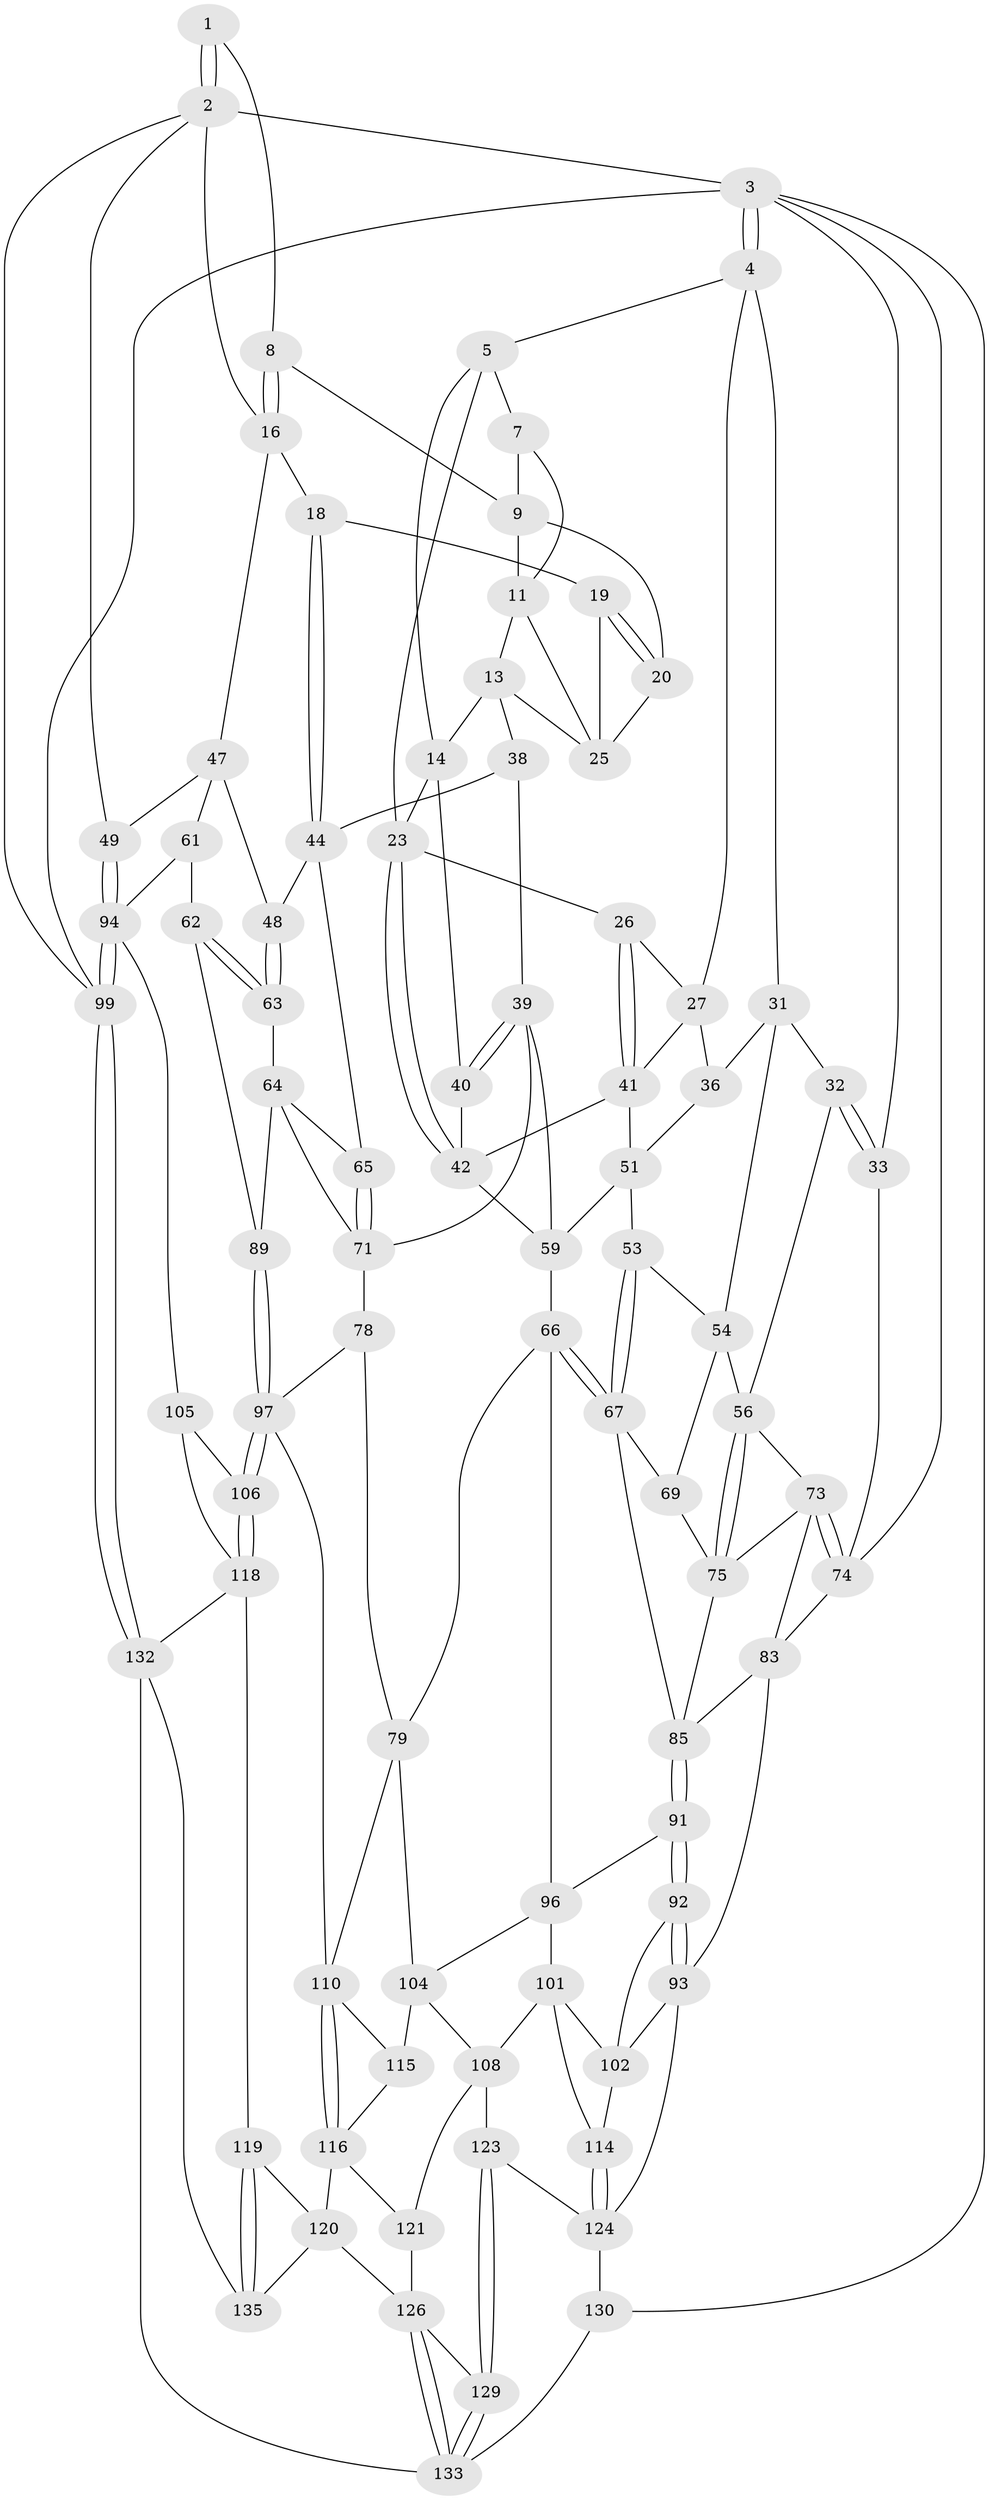 // original degree distribution, {3: 0.014705882352941176, 6: 0.19117647058823528, 5: 0.5882352941176471, 4: 0.20588235294117646}
// Generated by graph-tools (version 1.1) at 2025/42/03/06/25 10:42:31]
// undirected, 83 vertices, 181 edges
graph export_dot {
graph [start="1"]
  node [color=gray90,style=filled];
  1 [pos="+0.8886900717774778+0"];
  2 [pos="+1+0",super="+21"];
  3 [pos="+0+0",super="+82"];
  4 [pos="+0.09899593922318921+0",super="+28"];
  5 [pos="+0.24499799458812624+0",super="+6"];
  7 [pos="+0.662360317772652+0",super="+10"];
  8 [pos="+0.8807831990424587+0.050505236885570765"];
  9 [pos="+0.7809736854223449+0.054625842440608266",super="+15"];
  11 [pos="+0.692642670445099+0.07579954526274288",super="+12"];
  13 [pos="+0.5540764220842803+0.11449010847939779",super="+30"];
  14 [pos="+0.5241571446822482+0.09897013819665945",super="+22"];
  16 [pos="+0.940710517544945+0.14981530960525094",super="+17"];
  18 [pos="+0.84712751183499+0.18136457118959817"];
  19 [pos="+0.7955306869370737+0.16691185357679442"];
  20 [pos="+0.768594170297186+0.13010490998671154"];
  23 [pos="+0.48330737269310436+0.1535023185294811",super="+24"];
  25 [pos="+0.6912631667804643+0.13563177214253513",super="+29"];
  26 [pos="+0.30741671661213565+0.18680269818203757"];
  27 [pos="+0.22544266099603968+0.1818604797820287",super="+35"];
  31 [pos="+0.09839948443465665+0.2573442774388637",super="+37"];
  32 [pos="+0.05853416704565483+0.24033714703833758",super="+58"];
  33 [pos="+0+0.015041247562911598",super="+34"];
  36 [pos="+0.2222761470601277+0.26735206526946254"];
  38 [pos="+0.6724873768070337+0.31866452468103146"];
  39 [pos="+0.6597822652269288+0.3199990643158989",super="+70"];
  40 [pos="+0.5188208826015195+0.28306367824375417"];
  41 [pos="+0.3276372871509383+0.26944504324432",super="+43"];
  42 [pos="+0.4170909183039085+0.2397713229078718",super="+46"];
  44 [pos="+0.7974389466857188+0.31164524312485953",super="+45"];
  47 [pos="+0.8937988134538974+0.31867986226245126",super="+50"];
  48 [pos="+0.8826519893162411+0.3210623825647691"];
  49 [pos="+1+0.39584427038092"];
  51 [pos="+0.32174173979073595+0.3129010987543964",super="+52"];
  53 [pos="+0.16180376416086542+0.3446969944359308"];
  54 [pos="+0.13745192382472987+0.3309444621252731",super="+55"];
  56 [pos="+0.08015910004438243+0.40708079222698396",super="+57"];
  59 [pos="+0.45293815051290237+0.3820266921842179",super="+60"];
  61 [pos="+0.9772653089464906+0.4544695527137827",super="+90"];
  62 [pos="+0.8590658136313298+0.4612715055700353",super="+88"];
  63 [pos="+0.8468954154374416+0.4548521494894829"];
  64 [pos="+0.8312839446772966+0.45007754612623974",super="+87"];
  65 [pos="+0.7168890977434206+0.3827408459324303"];
  66 [pos="+0.300238574944895+0.4496891012717106",super="+80"];
  67 [pos="+0.28750580465946096+0.4502136118414702",super="+68"];
  69 [pos="+0.1539191834507751+0.43550394996037434"];
  71 [pos="+0.6761412971717194+0.4608905140832991",super="+72"];
  73 [pos="+0.01705283307961531+0.4198128310258172",super="+77"];
  74 [pos="+0+0.4205212206475614",super="+81"];
  75 [pos="+0.10456737919724726+0.4681552656778852",super="+76"];
  78 [pos="+0.5075342002068234+0.5891772790398692"];
  79 [pos="+0.4461306293310388+0.5849602201715489",super="+103"];
  83 [pos="+0.034742815780582255+0.5242909365445887",super="+84"];
  85 [pos="+0.15746808677427676+0.5436074097981951",super="+86"];
  89 [pos="+0.7315970043527502+0.6594154094444784"];
  91 [pos="+0.1520759705771892+0.5891671235965732"];
  92 [pos="+0.12968838303860766+0.6309445017340009"];
  93 [pos="+0+0.7072297801711294",super="+113"];
  94 [pos="+1+0.7537536395923439",super="+95"];
  96 [pos="+0.28199645613875157+0.626526174526414",super="+100"];
  97 [pos="+0.7159418106820931+0.6904213162331266",super="+98"];
  99 [pos="+1+1"];
  101 [pos="+0.22172031547854942+0.6758087019096616",super="+109"];
  102 [pos="+0.14980597518207614+0.6558732181587289",super="+112"];
  104 [pos="+0.3119964638935662+0.6629519427771966",super="+107"];
  105 [pos="+0.823170283858217+0.8123753584142202"];
  106 [pos="+0.7295080923840223+0.720552137692453"];
  108 [pos="+0.28401447198453444+0.7650874006702542",super="+122"];
  110 [pos="+0.5493267494038206+0.6937256726976947",super="+111"];
  114 [pos="+0.17976883238488017+0.7911798015182536"];
  115 [pos="+0.3903002706955385+0.7560141192765055"];
  116 [pos="+0.5154188129248406+0.7693743082929051",super="+117"];
  118 [pos="+0.6110352411120149+0.8823679280475282",super="+131"];
  119 [pos="+0.5911730618670025+0.8875859846829668"];
  120 [pos="+0.5165333454909833+0.7725473295015104",super="+125"];
  121 [pos="+0.4160289177132046+0.8129645680236438"];
  123 [pos="+0.30909232033974193+0.8756964267846602"];
  124 [pos="+0.17516080631347605+0.8707804366423232",super="+128"];
  126 [pos="+0.4640570110150136+0.9120266153725677",super="+127"];
  129 [pos="+0.327418657922144+0.9185253606322004"];
  130 [pos="+0.11720188140691057+1"];
  132 [pos="+0.920886232147743+1",super="+136"];
  133 [pos="+0.30756172708843016+1",super="+134"];
  135 [pos="+0.557525251304465+0.9346283768804413"];
  1 -- 2;
  1 -- 2;
  1 -- 8;
  2 -- 3;
  2 -- 99;
  2 -- 16;
  2 -- 49;
  3 -- 4;
  3 -- 4;
  3 -- 99;
  3 -- 130;
  3 -- 33;
  3 -- 74;
  4 -- 5;
  4 -- 27;
  4 -- 31;
  5 -- 14;
  5 -- 7;
  5 -- 23;
  7 -- 9;
  7 -- 11;
  8 -- 9;
  8 -- 16;
  8 -- 16;
  9 -- 11;
  9 -- 20;
  11 -- 25;
  11 -- 13;
  13 -- 14;
  13 -- 38;
  13 -- 25;
  14 -- 40;
  14 -- 23;
  16 -- 18;
  16 -- 47;
  18 -- 19;
  18 -- 44;
  18 -- 44;
  19 -- 20;
  19 -- 20;
  19 -- 25;
  20 -- 25;
  23 -- 42;
  23 -- 42;
  23 -- 26;
  26 -- 27;
  26 -- 41;
  26 -- 41;
  27 -- 41;
  27 -- 36;
  31 -- 32;
  31 -- 36;
  31 -- 54;
  32 -- 33 [weight=2];
  32 -- 33;
  32 -- 56;
  33 -- 74;
  36 -- 51;
  38 -- 39;
  38 -- 44;
  39 -- 40;
  39 -- 40;
  39 -- 59;
  39 -- 71;
  40 -- 42;
  41 -- 42;
  41 -- 51;
  42 -- 59;
  44 -- 48;
  44 -- 65;
  47 -- 48;
  47 -- 49;
  47 -- 61;
  48 -- 63;
  48 -- 63;
  49 -- 94;
  49 -- 94;
  51 -- 53;
  51 -- 59;
  53 -- 54;
  53 -- 67;
  53 -- 67;
  54 -- 56;
  54 -- 69;
  56 -- 75;
  56 -- 75;
  56 -- 73;
  59 -- 66;
  61 -- 62 [weight=2];
  61 -- 94;
  62 -- 63;
  62 -- 63;
  62 -- 89;
  63 -- 64;
  64 -- 65;
  64 -- 89;
  64 -- 71;
  65 -- 71;
  65 -- 71;
  66 -- 67;
  66 -- 67;
  66 -- 96;
  66 -- 79;
  67 -- 69;
  67 -- 85;
  69 -- 75;
  71 -- 78;
  73 -- 74;
  73 -- 74;
  73 -- 83;
  73 -- 75;
  74 -- 83;
  75 -- 85;
  78 -- 79;
  78 -- 97;
  79 -- 104;
  79 -- 110;
  83 -- 85;
  83 -- 93;
  85 -- 91;
  85 -- 91;
  89 -- 97;
  89 -- 97;
  91 -- 92;
  91 -- 92;
  91 -- 96;
  92 -- 93;
  92 -- 93;
  92 -- 102;
  93 -- 124;
  93 -- 102;
  94 -- 99;
  94 -- 99;
  94 -- 105;
  96 -- 104;
  96 -- 101;
  97 -- 106;
  97 -- 106;
  97 -- 110;
  99 -- 132;
  99 -- 132;
  101 -- 102;
  101 -- 114;
  101 -- 108;
  102 -- 114;
  104 -- 115;
  104 -- 108;
  105 -- 106;
  105 -- 118;
  106 -- 118;
  106 -- 118;
  108 -- 121;
  108 -- 123;
  110 -- 116;
  110 -- 116;
  110 -- 115;
  114 -- 124;
  114 -- 124;
  115 -- 116;
  116 -- 120;
  116 -- 121;
  118 -- 119;
  118 -- 132;
  119 -- 120;
  119 -- 135;
  119 -- 135;
  120 -- 126;
  120 -- 135;
  121 -- 126;
  123 -- 124;
  123 -- 129;
  123 -- 129;
  124 -- 130;
  126 -- 133;
  126 -- 133;
  126 -- 129;
  129 -- 133;
  129 -- 133;
  130 -- 133;
  132 -- 135;
  132 -- 133;
}
